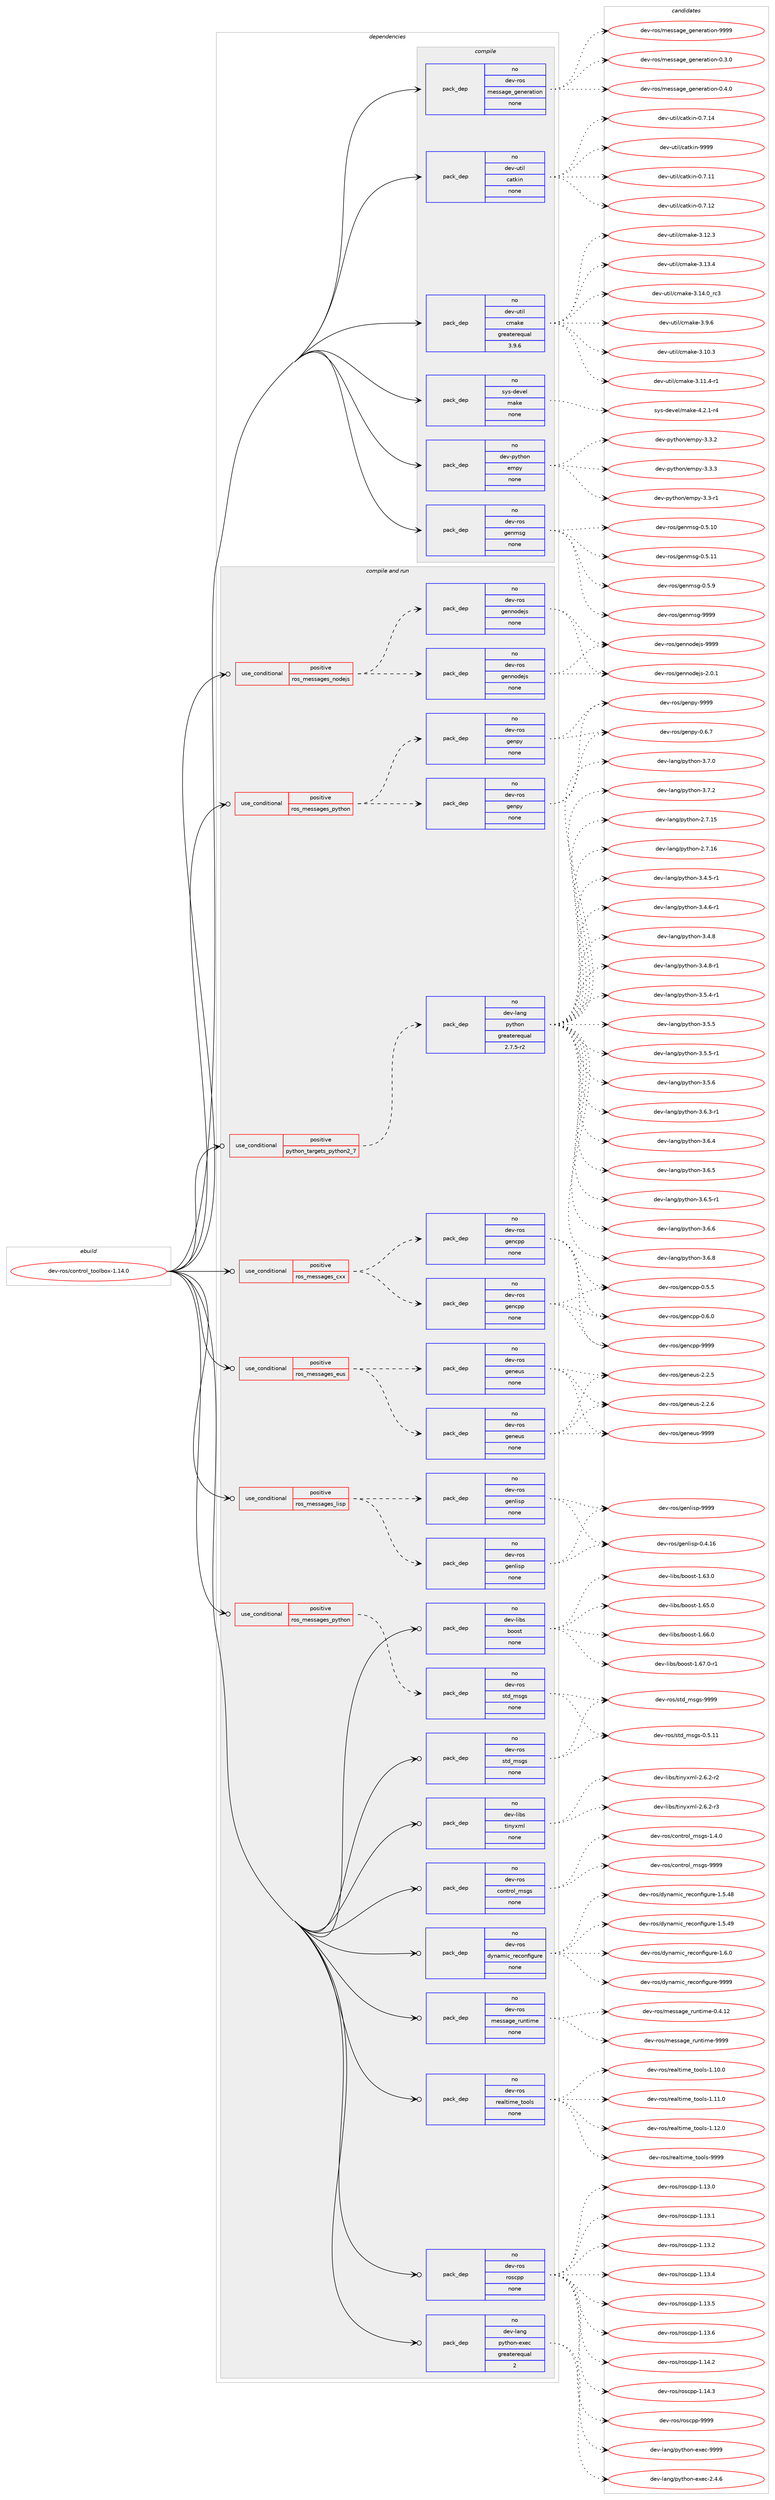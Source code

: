 digraph prolog {

# *************
# Graph options
# *************

newrank=true;
concentrate=true;
compound=true;
graph [rankdir=LR,fontname=Helvetica,fontsize=10,ranksep=1.5];#, ranksep=2.5, nodesep=0.2];
edge  [arrowhead=vee];
node  [fontname=Helvetica,fontsize=10];

# **********
# The ebuild
# **********

subgraph cluster_leftcol {
color=gray;
rank=same;
label=<<i>ebuild</i>>;
id [label="dev-ros/control_toolbox-1.14.0", color=red, width=4, href="../dev-ros/control_toolbox-1.14.0.svg"];
}

# ****************
# The dependencies
# ****************

subgraph cluster_midcol {
color=gray;
label=<<i>dependencies</i>>;
subgraph cluster_compile {
fillcolor="#eeeeee";
style=filled;
label=<<i>compile</i>>;
subgraph pack1041989 {
dependency1453489 [label=<<TABLE BORDER="0" CELLBORDER="1" CELLSPACING="0" CELLPADDING="4" WIDTH="220"><TR><TD ROWSPAN="6" CELLPADDING="30">pack_dep</TD></TR><TR><TD WIDTH="110">no</TD></TR><TR><TD>dev-python</TD></TR><TR><TD>empy</TD></TR><TR><TD>none</TD></TR><TR><TD></TD></TR></TABLE>>, shape=none, color=blue];
}
id:e -> dependency1453489:w [weight=20,style="solid",arrowhead="vee"];
subgraph pack1041990 {
dependency1453490 [label=<<TABLE BORDER="0" CELLBORDER="1" CELLSPACING="0" CELLPADDING="4" WIDTH="220"><TR><TD ROWSPAN="6" CELLPADDING="30">pack_dep</TD></TR><TR><TD WIDTH="110">no</TD></TR><TR><TD>dev-ros</TD></TR><TR><TD>genmsg</TD></TR><TR><TD>none</TD></TR><TR><TD></TD></TR></TABLE>>, shape=none, color=blue];
}
id:e -> dependency1453490:w [weight=20,style="solid",arrowhead="vee"];
subgraph pack1041991 {
dependency1453491 [label=<<TABLE BORDER="0" CELLBORDER="1" CELLSPACING="0" CELLPADDING="4" WIDTH="220"><TR><TD ROWSPAN="6" CELLPADDING="30">pack_dep</TD></TR><TR><TD WIDTH="110">no</TD></TR><TR><TD>dev-ros</TD></TR><TR><TD>message_generation</TD></TR><TR><TD>none</TD></TR><TR><TD></TD></TR></TABLE>>, shape=none, color=blue];
}
id:e -> dependency1453491:w [weight=20,style="solid",arrowhead="vee"];
subgraph pack1041992 {
dependency1453492 [label=<<TABLE BORDER="0" CELLBORDER="1" CELLSPACING="0" CELLPADDING="4" WIDTH="220"><TR><TD ROWSPAN="6" CELLPADDING="30">pack_dep</TD></TR><TR><TD WIDTH="110">no</TD></TR><TR><TD>dev-util</TD></TR><TR><TD>catkin</TD></TR><TR><TD>none</TD></TR><TR><TD></TD></TR></TABLE>>, shape=none, color=blue];
}
id:e -> dependency1453492:w [weight=20,style="solid",arrowhead="vee"];
subgraph pack1041993 {
dependency1453493 [label=<<TABLE BORDER="0" CELLBORDER="1" CELLSPACING="0" CELLPADDING="4" WIDTH="220"><TR><TD ROWSPAN="6" CELLPADDING="30">pack_dep</TD></TR><TR><TD WIDTH="110">no</TD></TR><TR><TD>dev-util</TD></TR><TR><TD>cmake</TD></TR><TR><TD>greaterequal</TD></TR><TR><TD>3.9.6</TD></TR></TABLE>>, shape=none, color=blue];
}
id:e -> dependency1453493:w [weight=20,style="solid",arrowhead="vee"];
subgraph pack1041994 {
dependency1453494 [label=<<TABLE BORDER="0" CELLBORDER="1" CELLSPACING="0" CELLPADDING="4" WIDTH="220"><TR><TD ROWSPAN="6" CELLPADDING="30">pack_dep</TD></TR><TR><TD WIDTH="110">no</TD></TR><TR><TD>sys-devel</TD></TR><TR><TD>make</TD></TR><TR><TD>none</TD></TR><TR><TD></TD></TR></TABLE>>, shape=none, color=blue];
}
id:e -> dependency1453494:w [weight=20,style="solid",arrowhead="vee"];
}
subgraph cluster_compileandrun {
fillcolor="#eeeeee";
style=filled;
label=<<i>compile and run</i>>;
subgraph cond388110 {
dependency1453495 [label=<<TABLE BORDER="0" CELLBORDER="1" CELLSPACING="0" CELLPADDING="4"><TR><TD ROWSPAN="3" CELLPADDING="10">use_conditional</TD></TR><TR><TD>positive</TD></TR><TR><TD>python_targets_python2_7</TD></TR></TABLE>>, shape=none, color=red];
subgraph pack1041995 {
dependency1453496 [label=<<TABLE BORDER="0" CELLBORDER="1" CELLSPACING="0" CELLPADDING="4" WIDTH="220"><TR><TD ROWSPAN="6" CELLPADDING="30">pack_dep</TD></TR><TR><TD WIDTH="110">no</TD></TR><TR><TD>dev-lang</TD></TR><TR><TD>python</TD></TR><TR><TD>greaterequal</TD></TR><TR><TD>2.7.5-r2</TD></TR></TABLE>>, shape=none, color=blue];
}
dependency1453495:e -> dependency1453496:w [weight=20,style="dashed",arrowhead="vee"];
}
id:e -> dependency1453495:w [weight=20,style="solid",arrowhead="odotvee"];
subgraph cond388111 {
dependency1453497 [label=<<TABLE BORDER="0" CELLBORDER="1" CELLSPACING="0" CELLPADDING="4"><TR><TD ROWSPAN="3" CELLPADDING="10">use_conditional</TD></TR><TR><TD>positive</TD></TR><TR><TD>ros_messages_cxx</TD></TR></TABLE>>, shape=none, color=red];
subgraph pack1041996 {
dependency1453498 [label=<<TABLE BORDER="0" CELLBORDER="1" CELLSPACING="0" CELLPADDING="4" WIDTH="220"><TR><TD ROWSPAN="6" CELLPADDING="30">pack_dep</TD></TR><TR><TD WIDTH="110">no</TD></TR><TR><TD>dev-ros</TD></TR><TR><TD>gencpp</TD></TR><TR><TD>none</TD></TR><TR><TD></TD></TR></TABLE>>, shape=none, color=blue];
}
dependency1453497:e -> dependency1453498:w [weight=20,style="dashed",arrowhead="vee"];
subgraph pack1041997 {
dependency1453499 [label=<<TABLE BORDER="0" CELLBORDER="1" CELLSPACING="0" CELLPADDING="4" WIDTH="220"><TR><TD ROWSPAN="6" CELLPADDING="30">pack_dep</TD></TR><TR><TD WIDTH="110">no</TD></TR><TR><TD>dev-ros</TD></TR><TR><TD>gencpp</TD></TR><TR><TD>none</TD></TR><TR><TD></TD></TR></TABLE>>, shape=none, color=blue];
}
dependency1453497:e -> dependency1453499:w [weight=20,style="dashed",arrowhead="vee"];
}
id:e -> dependency1453497:w [weight=20,style="solid",arrowhead="odotvee"];
subgraph cond388112 {
dependency1453500 [label=<<TABLE BORDER="0" CELLBORDER="1" CELLSPACING="0" CELLPADDING="4"><TR><TD ROWSPAN="3" CELLPADDING="10">use_conditional</TD></TR><TR><TD>positive</TD></TR><TR><TD>ros_messages_eus</TD></TR></TABLE>>, shape=none, color=red];
subgraph pack1041998 {
dependency1453501 [label=<<TABLE BORDER="0" CELLBORDER="1" CELLSPACING="0" CELLPADDING="4" WIDTH="220"><TR><TD ROWSPAN="6" CELLPADDING="30">pack_dep</TD></TR><TR><TD WIDTH="110">no</TD></TR><TR><TD>dev-ros</TD></TR><TR><TD>geneus</TD></TR><TR><TD>none</TD></TR><TR><TD></TD></TR></TABLE>>, shape=none, color=blue];
}
dependency1453500:e -> dependency1453501:w [weight=20,style="dashed",arrowhead="vee"];
subgraph pack1041999 {
dependency1453502 [label=<<TABLE BORDER="0" CELLBORDER="1" CELLSPACING="0" CELLPADDING="4" WIDTH="220"><TR><TD ROWSPAN="6" CELLPADDING="30">pack_dep</TD></TR><TR><TD WIDTH="110">no</TD></TR><TR><TD>dev-ros</TD></TR><TR><TD>geneus</TD></TR><TR><TD>none</TD></TR><TR><TD></TD></TR></TABLE>>, shape=none, color=blue];
}
dependency1453500:e -> dependency1453502:w [weight=20,style="dashed",arrowhead="vee"];
}
id:e -> dependency1453500:w [weight=20,style="solid",arrowhead="odotvee"];
subgraph cond388113 {
dependency1453503 [label=<<TABLE BORDER="0" CELLBORDER="1" CELLSPACING="0" CELLPADDING="4"><TR><TD ROWSPAN="3" CELLPADDING="10">use_conditional</TD></TR><TR><TD>positive</TD></TR><TR><TD>ros_messages_lisp</TD></TR></TABLE>>, shape=none, color=red];
subgraph pack1042000 {
dependency1453504 [label=<<TABLE BORDER="0" CELLBORDER="1" CELLSPACING="0" CELLPADDING="4" WIDTH="220"><TR><TD ROWSPAN="6" CELLPADDING="30">pack_dep</TD></TR><TR><TD WIDTH="110">no</TD></TR><TR><TD>dev-ros</TD></TR><TR><TD>genlisp</TD></TR><TR><TD>none</TD></TR><TR><TD></TD></TR></TABLE>>, shape=none, color=blue];
}
dependency1453503:e -> dependency1453504:w [weight=20,style="dashed",arrowhead="vee"];
subgraph pack1042001 {
dependency1453505 [label=<<TABLE BORDER="0" CELLBORDER="1" CELLSPACING="0" CELLPADDING="4" WIDTH="220"><TR><TD ROWSPAN="6" CELLPADDING="30">pack_dep</TD></TR><TR><TD WIDTH="110">no</TD></TR><TR><TD>dev-ros</TD></TR><TR><TD>genlisp</TD></TR><TR><TD>none</TD></TR><TR><TD></TD></TR></TABLE>>, shape=none, color=blue];
}
dependency1453503:e -> dependency1453505:w [weight=20,style="dashed",arrowhead="vee"];
}
id:e -> dependency1453503:w [weight=20,style="solid",arrowhead="odotvee"];
subgraph cond388114 {
dependency1453506 [label=<<TABLE BORDER="0" CELLBORDER="1" CELLSPACING="0" CELLPADDING="4"><TR><TD ROWSPAN="3" CELLPADDING="10">use_conditional</TD></TR><TR><TD>positive</TD></TR><TR><TD>ros_messages_nodejs</TD></TR></TABLE>>, shape=none, color=red];
subgraph pack1042002 {
dependency1453507 [label=<<TABLE BORDER="0" CELLBORDER="1" CELLSPACING="0" CELLPADDING="4" WIDTH="220"><TR><TD ROWSPAN="6" CELLPADDING="30">pack_dep</TD></TR><TR><TD WIDTH="110">no</TD></TR><TR><TD>dev-ros</TD></TR><TR><TD>gennodejs</TD></TR><TR><TD>none</TD></TR><TR><TD></TD></TR></TABLE>>, shape=none, color=blue];
}
dependency1453506:e -> dependency1453507:w [weight=20,style="dashed",arrowhead="vee"];
subgraph pack1042003 {
dependency1453508 [label=<<TABLE BORDER="0" CELLBORDER="1" CELLSPACING="0" CELLPADDING="4" WIDTH="220"><TR><TD ROWSPAN="6" CELLPADDING="30">pack_dep</TD></TR><TR><TD WIDTH="110">no</TD></TR><TR><TD>dev-ros</TD></TR><TR><TD>gennodejs</TD></TR><TR><TD>none</TD></TR><TR><TD></TD></TR></TABLE>>, shape=none, color=blue];
}
dependency1453506:e -> dependency1453508:w [weight=20,style="dashed",arrowhead="vee"];
}
id:e -> dependency1453506:w [weight=20,style="solid",arrowhead="odotvee"];
subgraph cond388115 {
dependency1453509 [label=<<TABLE BORDER="0" CELLBORDER="1" CELLSPACING="0" CELLPADDING="4"><TR><TD ROWSPAN="3" CELLPADDING="10">use_conditional</TD></TR><TR><TD>positive</TD></TR><TR><TD>ros_messages_python</TD></TR></TABLE>>, shape=none, color=red];
subgraph pack1042004 {
dependency1453510 [label=<<TABLE BORDER="0" CELLBORDER="1" CELLSPACING="0" CELLPADDING="4" WIDTH="220"><TR><TD ROWSPAN="6" CELLPADDING="30">pack_dep</TD></TR><TR><TD WIDTH="110">no</TD></TR><TR><TD>dev-ros</TD></TR><TR><TD>genpy</TD></TR><TR><TD>none</TD></TR><TR><TD></TD></TR></TABLE>>, shape=none, color=blue];
}
dependency1453509:e -> dependency1453510:w [weight=20,style="dashed",arrowhead="vee"];
subgraph pack1042005 {
dependency1453511 [label=<<TABLE BORDER="0" CELLBORDER="1" CELLSPACING="0" CELLPADDING="4" WIDTH="220"><TR><TD ROWSPAN="6" CELLPADDING="30">pack_dep</TD></TR><TR><TD WIDTH="110">no</TD></TR><TR><TD>dev-ros</TD></TR><TR><TD>genpy</TD></TR><TR><TD>none</TD></TR><TR><TD></TD></TR></TABLE>>, shape=none, color=blue];
}
dependency1453509:e -> dependency1453511:w [weight=20,style="dashed",arrowhead="vee"];
}
id:e -> dependency1453509:w [weight=20,style="solid",arrowhead="odotvee"];
subgraph cond388116 {
dependency1453512 [label=<<TABLE BORDER="0" CELLBORDER="1" CELLSPACING="0" CELLPADDING="4"><TR><TD ROWSPAN="3" CELLPADDING="10">use_conditional</TD></TR><TR><TD>positive</TD></TR><TR><TD>ros_messages_python</TD></TR></TABLE>>, shape=none, color=red];
subgraph pack1042006 {
dependency1453513 [label=<<TABLE BORDER="0" CELLBORDER="1" CELLSPACING="0" CELLPADDING="4" WIDTH="220"><TR><TD ROWSPAN="6" CELLPADDING="30">pack_dep</TD></TR><TR><TD WIDTH="110">no</TD></TR><TR><TD>dev-ros</TD></TR><TR><TD>std_msgs</TD></TR><TR><TD>none</TD></TR><TR><TD></TD></TR></TABLE>>, shape=none, color=blue];
}
dependency1453512:e -> dependency1453513:w [weight=20,style="dashed",arrowhead="vee"];
}
id:e -> dependency1453512:w [weight=20,style="solid",arrowhead="odotvee"];
subgraph pack1042007 {
dependency1453514 [label=<<TABLE BORDER="0" CELLBORDER="1" CELLSPACING="0" CELLPADDING="4" WIDTH="220"><TR><TD ROWSPAN="6" CELLPADDING="30">pack_dep</TD></TR><TR><TD WIDTH="110">no</TD></TR><TR><TD>dev-lang</TD></TR><TR><TD>python-exec</TD></TR><TR><TD>greaterequal</TD></TR><TR><TD>2</TD></TR></TABLE>>, shape=none, color=blue];
}
id:e -> dependency1453514:w [weight=20,style="solid",arrowhead="odotvee"];
subgraph pack1042008 {
dependency1453515 [label=<<TABLE BORDER="0" CELLBORDER="1" CELLSPACING="0" CELLPADDING="4" WIDTH="220"><TR><TD ROWSPAN="6" CELLPADDING="30">pack_dep</TD></TR><TR><TD WIDTH="110">no</TD></TR><TR><TD>dev-libs</TD></TR><TR><TD>boost</TD></TR><TR><TD>none</TD></TR><TR><TD></TD></TR></TABLE>>, shape=none, color=blue];
}
id:e -> dependency1453515:w [weight=20,style="solid",arrowhead="odotvee"];
subgraph pack1042009 {
dependency1453516 [label=<<TABLE BORDER="0" CELLBORDER="1" CELLSPACING="0" CELLPADDING="4" WIDTH="220"><TR><TD ROWSPAN="6" CELLPADDING="30">pack_dep</TD></TR><TR><TD WIDTH="110">no</TD></TR><TR><TD>dev-libs</TD></TR><TR><TD>tinyxml</TD></TR><TR><TD>none</TD></TR><TR><TD></TD></TR></TABLE>>, shape=none, color=blue];
}
id:e -> dependency1453516:w [weight=20,style="solid",arrowhead="odotvee"];
subgraph pack1042010 {
dependency1453517 [label=<<TABLE BORDER="0" CELLBORDER="1" CELLSPACING="0" CELLPADDING="4" WIDTH="220"><TR><TD ROWSPAN="6" CELLPADDING="30">pack_dep</TD></TR><TR><TD WIDTH="110">no</TD></TR><TR><TD>dev-ros</TD></TR><TR><TD>control_msgs</TD></TR><TR><TD>none</TD></TR><TR><TD></TD></TR></TABLE>>, shape=none, color=blue];
}
id:e -> dependency1453517:w [weight=20,style="solid",arrowhead="odotvee"];
subgraph pack1042011 {
dependency1453518 [label=<<TABLE BORDER="0" CELLBORDER="1" CELLSPACING="0" CELLPADDING="4" WIDTH="220"><TR><TD ROWSPAN="6" CELLPADDING="30">pack_dep</TD></TR><TR><TD WIDTH="110">no</TD></TR><TR><TD>dev-ros</TD></TR><TR><TD>dynamic_reconfigure</TD></TR><TR><TD>none</TD></TR><TR><TD></TD></TR></TABLE>>, shape=none, color=blue];
}
id:e -> dependency1453518:w [weight=20,style="solid",arrowhead="odotvee"];
subgraph pack1042012 {
dependency1453519 [label=<<TABLE BORDER="0" CELLBORDER="1" CELLSPACING="0" CELLPADDING="4" WIDTH="220"><TR><TD ROWSPAN="6" CELLPADDING="30">pack_dep</TD></TR><TR><TD WIDTH="110">no</TD></TR><TR><TD>dev-ros</TD></TR><TR><TD>message_runtime</TD></TR><TR><TD>none</TD></TR><TR><TD></TD></TR></TABLE>>, shape=none, color=blue];
}
id:e -> dependency1453519:w [weight=20,style="solid",arrowhead="odotvee"];
subgraph pack1042013 {
dependency1453520 [label=<<TABLE BORDER="0" CELLBORDER="1" CELLSPACING="0" CELLPADDING="4" WIDTH="220"><TR><TD ROWSPAN="6" CELLPADDING="30">pack_dep</TD></TR><TR><TD WIDTH="110">no</TD></TR><TR><TD>dev-ros</TD></TR><TR><TD>realtime_tools</TD></TR><TR><TD>none</TD></TR><TR><TD></TD></TR></TABLE>>, shape=none, color=blue];
}
id:e -> dependency1453520:w [weight=20,style="solid",arrowhead="odotvee"];
subgraph pack1042014 {
dependency1453521 [label=<<TABLE BORDER="0" CELLBORDER="1" CELLSPACING="0" CELLPADDING="4" WIDTH="220"><TR><TD ROWSPAN="6" CELLPADDING="30">pack_dep</TD></TR><TR><TD WIDTH="110">no</TD></TR><TR><TD>dev-ros</TD></TR><TR><TD>roscpp</TD></TR><TR><TD>none</TD></TR><TR><TD></TD></TR></TABLE>>, shape=none, color=blue];
}
id:e -> dependency1453521:w [weight=20,style="solid",arrowhead="odotvee"];
subgraph pack1042015 {
dependency1453522 [label=<<TABLE BORDER="0" CELLBORDER="1" CELLSPACING="0" CELLPADDING="4" WIDTH="220"><TR><TD ROWSPAN="6" CELLPADDING="30">pack_dep</TD></TR><TR><TD WIDTH="110">no</TD></TR><TR><TD>dev-ros</TD></TR><TR><TD>std_msgs</TD></TR><TR><TD>none</TD></TR><TR><TD></TD></TR></TABLE>>, shape=none, color=blue];
}
id:e -> dependency1453522:w [weight=20,style="solid",arrowhead="odotvee"];
}
subgraph cluster_run {
fillcolor="#eeeeee";
style=filled;
label=<<i>run</i>>;
}
}

# **************
# The candidates
# **************

subgraph cluster_choices {
rank=same;
color=gray;
label=<<i>candidates</i>>;

subgraph choice1041989 {
color=black;
nodesep=1;
choice1001011184511212111610411111047101109112121455146514511449 [label="dev-python/empy-3.3-r1", color=red, width=4,href="../dev-python/empy-3.3-r1.svg"];
choice1001011184511212111610411111047101109112121455146514650 [label="dev-python/empy-3.3.2", color=red, width=4,href="../dev-python/empy-3.3.2.svg"];
choice1001011184511212111610411111047101109112121455146514651 [label="dev-python/empy-3.3.3", color=red, width=4,href="../dev-python/empy-3.3.3.svg"];
dependency1453489:e -> choice1001011184511212111610411111047101109112121455146514511449:w [style=dotted,weight="100"];
dependency1453489:e -> choice1001011184511212111610411111047101109112121455146514650:w [style=dotted,weight="100"];
dependency1453489:e -> choice1001011184511212111610411111047101109112121455146514651:w [style=dotted,weight="100"];
}
subgraph choice1041990 {
color=black;
nodesep=1;
choice100101118451141111154710310111010911510345484653464948 [label="dev-ros/genmsg-0.5.10", color=red, width=4,href="../dev-ros/genmsg-0.5.10.svg"];
choice100101118451141111154710310111010911510345484653464949 [label="dev-ros/genmsg-0.5.11", color=red, width=4,href="../dev-ros/genmsg-0.5.11.svg"];
choice1001011184511411111547103101110109115103454846534657 [label="dev-ros/genmsg-0.5.9", color=red, width=4,href="../dev-ros/genmsg-0.5.9.svg"];
choice10010111845114111115471031011101091151034557575757 [label="dev-ros/genmsg-9999", color=red, width=4,href="../dev-ros/genmsg-9999.svg"];
dependency1453490:e -> choice100101118451141111154710310111010911510345484653464948:w [style=dotted,weight="100"];
dependency1453490:e -> choice100101118451141111154710310111010911510345484653464949:w [style=dotted,weight="100"];
dependency1453490:e -> choice1001011184511411111547103101110109115103454846534657:w [style=dotted,weight="100"];
dependency1453490:e -> choice10010111845114111115471031011101091151034557575757:w [style=dotted,weight="100"];
}
subgraph choice1041991 {
color=black;
nodesep=1;
choice1001011184511411111547109101115115971031019510310111010111497116105111110454846514648 [label="dev-ros/message_generation-0.3.0", color=red, width=4,href="../dev-ros/message_generation-0.3.0.svg"];
choice1001011184511411111547109101115115971031019510310111010111497116105111110454846524648 [label="dev-ros/message_generation-0.4.0", color=red, width=4,href="../dev-ros/message_generation-0.4.0.svg"];
choice10010111845114111115471091011151159710310195103101110101114971161051111104557575757 [label="dev-ros/message_generation-9999", color=red, width=4,href="../dev-ros/message_generation-9999.svg"];
dependency1453491:e -> choice1001011184511411111547109101115115971031019510310111010111497116105111110454846514648:w [style=dotted,weight="100"];
dependency1453491:e -> choice1001011184511411111547109101115115971031019510310111010111497116105111110454846524648:w [style=dotted,weight="100"];
dependency1453491:e -> choice10010111845114111115471091011151159710310195103101110101114971161051111104557575757:w [style=dotted,weight="100"];
}
subgraph choice1041992 {
color=black;
nodesep=1;
choice1001011184511711610510847999711610710511045484655464949 [label="dev-util/catkin-0.7.11", color=red, width=4,href="../dev-util/catkin-0.7.11.svg"];
choice1001011184511711610510847999711610710511045484655464950 [label="dev-util/catkin-0.7.12", color=red, width=4,href="../dev-util/catkin-0.7.12.svg"];
choice1001011184511711610510847999711610710511045484655464952 [label="dev-util/catkin-0.7.14", color=red, width=4,href="../dev-util/catkin-0.7.14.svg"];
choice100101118451171161051084799971161071051104557575757 [label="dev-util/catkin-9999", color=red, width=4,href="../dev-util/catkin-9999.svg"];
dependency1453492:e -> choice1001011184511711610510847999711610710511045484655464949:w [style=dotted,weight="100"];
dependency1453492:e -> choice1001011184511711610510847999711610710511045484655464950:w [style=dotted,weight="100"];
dependency1453492:e -> choice1001011184511711610510847999711610710511045484655464952:w [style=dotted,weight="100"];
dependency1453492:e -> choice100101118451171161051084799971161071051104557575757:w [style=dotted,weight="100"];
}
subgraph choice1041993 {
color=black;
nodesep=1;
choice1001011184511711610510847991099710710145514649484651 [label="dev-util/cmake-3.10.3", color=red, width=4,href="../dev-util/cmake-3.10.3.svg"];
choice10010111845117116105108479910997107101455146494946524511449 [label="dev-util/cmake-3.11.4-r1", color=red, width=4,href="../dev-util/cmake-3.11.4-r1.svg"];
choice1001011184511711610510847991099710710145514649504651 [label="dev-util/cmake-3.12.3", color=red, width=4,href="../dev-util/cmake-3.12.3.svg"];
choice1001011184511711610510847991099710710145514649514652 [label="dev-util/cmake-3.13.4", color=red, width=4,href="../dev-util/cmake-3.13.4.svg"];
choice1001011184511711610510847991099710710145514649524648951149951 [label="dev-util/cmake-3.14.0_rc3", color=red, width=4,href="../dev-util/cmake-3.14.0_rc3.svg"];
choice10010111845117116105108479910997107101455146574654 [label="dev-util/cmake-3.9.6", color=red, width=4,href="../dev-util/cmake-3.9.6.svg"];
dependency1453493:e -> choice1001011184511711610510847991099710710145514649484651:w [style=dotted,weight="100"];
dependency1453493:e -> choice10010111845117116105108479910997107101455146494946524511449:w [style=dotted,weight="100"];
dependency1453493:e -> choice1001011184511711610510847991099710710145514649504651:w [style=dotted,weight="100"];
dependency1453493:e -> choice1001011184511711610510847991099710710145514649514652:w [style=dotted,weight="100"];
dependency1453493:e -> choice1001011184511711610510847991099710710145514649524648951149951:w [style=dotted,weight="100"];
dependency1453493:e -> choice10010111845117116105108479910997107101455146574654:w [style=dotted,weight="100"];
}
subgraph choice1041994 {
color=black;
nodesep=1;
choice1151211154510010111810110847109971071014552465046494511452 [label="sys-devel/make-4.2.1-r4", color=red, width=4,href="../sys-devel/make-4.2.1-r4.svg"];
dependency1453494:e -> choice1151211154510010111810110847109971071014552465046494511452:w [style=dotted,weight="100"];
}
subgraph choice1041995 {
color=black;
nodesep=1;
choice10010111845108971101034711212111610411111045504655464953 [label="dev-lang/python-2.7.15", color=red, width=4,href="../dev-lang/python-2.7.15.svg"];
choice10010111845108971101034711212111610411111045504655464954 [label="dev-lang/python-2.7.16", color=red, width=4,href="../dev-lang/python-2.7.16.svg"];
choice1001011184510897110103471121211161041111104551465246534511449 [label="dev-lang/python-3.4.5-r1", color=red, width=4,href="../dev-lang/python-3.4.5-r1.svg"];
choice1001011184510897110103471121211161041111104551465246544511449 [label="dev-lang/python-3.4.6-r1", color=red, width=4,href="../dev-lang/python-3.4.6-r1.svg"];
choice100101118451089711010347112121116104111110455146524656 [label="dev-lang/python-3.4.8", color=red, width=4,href="../dev-lang/python-3.4.8.svg"];
choice1001011184510897110103471121211161041111104551465246564511449 [label="dev-lang/python-3.4.8-r1", color=red, width=4,href="../dev-lang/python-3.4.8-r1.svg"];
choice1001011184510897110103471121211161041111104551465346524511449 [label="dev-lang/python-3.5.4-r1", color=red, width=4,href="../dev-lang/python-3.5.4-r1.svg"];
choice100101118451089711010347112121116104111110455146534653 [label="dev-lang/python-3.5.5", color=red, width=4,href="../dev-lang/python-3.5.5.svg"];
choice1001011184510897110103471121211161041111104551465346534511449 [label="dev-lang/python-3.5.5-r1", color=red, width=4,href="../dev-lang/python-3.5.5-r1.svg"];
choice100101118451089711010347112121116104111110455146534654 [label="dev-lang/python-3.5.6", color=red, width=4,href="../dev-lang/python-3.5.6.svg"];
choice1001011184510897110103471121211161041111104551465446514511449 [label="dev-lang/python-3.6.3-r1", color=red, width=4,href="../dev-lang/python-3.6.3-r1.svg"];
choice100101118451089711010347112121116104111110455146544652 [label="dev-lang/python-3.6.4", color=red, width=4,href="../dev-lang/python-3.6.4.svg"];
choice100101118451089711010347112121116104111110455146544653 [label="dev-lang/python-3.6.5", color=red, width=4,href="../dev-lang/python-3.6.5.svg"];
choice1001011184510897110103471121211161041111104551465446534511449 [label="dev-lang/python-3.6.5-r1", color=red, width=4,href="../dev-lang/python-3.6.5-r1.svg"];
choice100101118451089711010347112121116104111110455146544654 [label="dev-lang/python-3.6.6", color=red, width=4,href="../dev-lang/python-3.6.6.svg"];
choice100101118451089711010347112121116104111110455146544656 [label="dev-lang/python-3.6.8", color=red, width=4,href="../dev-lang/python-3.6.8.svg"];
choice100101118451089711010347112121116104111110455146554648 [label="dev-lang/python-3.7.0", color=red, width=4,href="../dev-lang/python-3.7.0.svg"];
choice100101118451089711010347112121116104111110455146554650 [label="dev-lang/python-3.7.2", color=red, width=4,href="../dev-lang/python-3.7.2.svg"];
dependency1453496:e -> choice10010111845108971101034711212111610411111045504655464953:w [style=dotted,weight="100"];
dependency1453496:e -> choice10010111845108971101034711212111610411111045504655464954:w [style=dotted,weight="100"];
dependency1453496:e -> choice1001011184510897110103471121211161041111104551465246534511449:w [style=dotted,weight="100"];
dependency1453496:e -> choice1001011184510897110103471121211161041111104551465246544511449:w [style=dotted,weight="100"];
dependency1453496:e -> choice100101118451089711010347112121116104111110455146524656:w [style=dotted,weight="100"];
dependency1453496:e -> choice1001011184510897110103471121211161041111104551465246564511449:w [style=dotted,weight="100"];
dependency1453496:e -> choice1001011184510897110103471121211161041111104551465346524511449:w [style=dotted,weight="100"];
dependency1453496:e -> choice100101118451089711010347112121116104111110455146534653:w [style=dotted,weight="100"];
dependency1453496:e -> choice1001011184510897110103471121211161041111104551465346534511449:w [style=dotted,weight="100"];
dependency1453496:e -> choice100101118451089711010347112121116104111110455146534654:w [style=dotted,weight="100"];
dependency1453496:e -> choice1001011184510897110103471121211161041111104551465446514511449:w [style=dotted,weight="100"];
dependency1453496:e -> choice100101118451089711010347112121116104111110455146544652:w [style=dotted,weight="100"];
dependency1453496:e -> choice100101118451089711010347112121116104111110455146544653:w [style=dotted,weight="100"];
dependency1453496:e -> choice1001011184510897110103471121211161041111104551465446534511449:w [style=dotted,weight="100"];
dependency1453496:e -> choice100101118451089711010347112121116104111110455146544654:w [style=dotted,weight="100"];
dependency1453496:e -> choice100101118451089711010347112121116104111110455146544656:w [style=dotted,weight="100"];
dependency1453496:e -> choice100101118451089711010347112121116104111110455146554648:w [style=dotted,weight="100"];
dependency1453496:e -> choice100101118451089711010347112121116104111110455146554650:w [style=dotted,weight="100"];
}
subgraph choice1041996 {
color=black;
nodesep=1;
choice100101118451141111154710310111099112112454846534653 [label="dev-ros/gencpp-0.5.5", color=red, width=4,href="../dev-ros/gencpp-0.5.5.svg"];
choice100101118451141111154710310111099112112454846544648 [label="dev-ros/gencpp-0.6.0", color=red, width=4,href="../dev-ros/gencpp-0.6.0.svg"];
choice1001011184511411111547103101110991121124557575757 [label="dev-ros/gencpp-9999", color=red, width=4,href="../dev-ros/gencpp-9999.svg"];
dependency1453498:e -> choice100101118451141111154710310111099112112454846534653:w [style=dotted,weight="100"];
dependency1453498:e -> choice100101118451141111154710310111099112112454846544648:w [style=dotted,weight="100"];
dependency1453498:e -> choice1001011184511411111547103101110991121124557575757:w [style=dotted,weight="100"];
}
subgraph choice1041997 {
color=black;
nodesep=1;
choice100101118451141111154710310111099112112454846534653 [label="dev-ros/gencpp-0.5.5", color=red, width=4,href="../dev-ros/gencpp-0.5.5.svg"];
choice100101118451141111154710310111099112112454846544648 [label="dev-ros/gencpp-0.6.0", color=red, width=4,href="../dev-ros/gencpp-0.6.0.svg"];
choice1001011184511411111547103101110991121124557575757 [label="dev-ros/gencpp-9999", color=red, width=4,href="../dev-ros/gencpp-9999.svg"];
dependency1453499:e -> choice100101118451141111154710310111099112112454846534653:w [style=dotted,weight="100"];
dependency1453499:e -> choice100101118451141111154710310111099112112454846544648:w [style=dotted,weight="100"];
dependency1453499:e -> choice1001011184511411111547103101110991121124557575757:w [style=dotted,weight="100"];
}
subgraph choice1041998 {
color=black;
nodesep=1;
choice1001011184511411111547103101110101117115455046504653 [label="dev-ros/geneus-2.2.5", color=red, width=4,href="../dev-ros/geneus-2.2.5.svg"];
choice1001011184511411111547103101110101117115455046504654 [label="dev-ros/geneus-2.2.6", color=red, width=4,href="../dev-ros/geneus-2.2.6.svg"];
choice10010111845114111115471031011101011171154557575757 [label="dev-ros/geneus-9999", color=red, width=4,href="../dev-ros/geneus-9999.svg"];
dependency1453501:e -> choice1001011184511411111547103101110101117115455046504653:w [style=dotted,weight="100"];
dependency1453501:e -> choice1001011184511411111547103101110101117115455046504654:w [style=dotted,weight="100"];
dependency1453501:e -> choice10010111845114111115471031011101011171154557575757:w [style=dotted,weight="100"];
}
subgraph choice1041999 {
color=black;
nodesep=1;
choice1001011184511411111547103101110101117115455046504653 [label="dev-ros/geneus-2.2.5", color=red, width=4,href="../dev-ros/geneus-2.2.5.svg"];
choice1001011184511411111547103101110101117115455046504654 [label="dev-ros/geneus-2.2.6", color=red, width=4,href="../dev-ros/geneus-2.2.6.svg"];
choice10010111845114111115471031011101011171154557575757 [label="dev-ros/geneus-9999", color=red, width=4,href="../dev-ros/geneus-9999.svg"];
dependency1453502:e -> choice1001011184511411111547103101110101117115455046504653:w [style=dotted,weight="100"];
dependency1453502:e -> choice1001011184511411111547103101110101117115455046504654:w [style=dotted,weight="100"];
dependency1453502:e -> choice10010111845114111115471031011101011171154557575757:w [style=dotted,weight="100"];
}
subgraph choice1042000 {
color=black;
nodesep=1;
choice100101118451141111154710310111010810511511245484652464954 [label="dev-ros/genlisp-0.4.16", color=red, width=4,href="../dev-ros/genlisp-0.4.16.svg"];
choice10010111845114111115471031011101081051151124557575757 [label="dev-ros/genlisp-9999", color=red, width=4,href="../dev-ros/genlisp-9999.svg"];
dependency1453504:e -> choice100101118451141111154710310111010810511511245484652464954:w [style=dotted,weight="100"];
dependency1453504:e -> choice10010111845114111115471031011101081051151124557575757:w [style=dotted,weight="100"];
}
subgraph choice1042001 {
color=black;
nodesep=1;
choice100101118451141111154710310111010810511511245484652464954 [label="dev-ros/genlisp-0.4.16", color=red, width=4,href="../dev-ros/genlisp-0.4.16.svg"];
choice10010111845114111115471031011101081051151124557575757 [label="dev-ros/genlisp-9999", color=red, width=4,href="../dev-ros/genlisp-9999.svg"];
dependency1453505:e -> choice100101118451141111154710310111010810511511245484652464954:w [style=dotted,weight="100"];
dependency1453505:e -> choice10010111845114111115471031011101081051151124557575757:w [style=dotted,weight="100"];
}
subgraph choice1042002 {
color=black;
nodesep=1;
choice1001011184511411111547103101110110111100101106115455046484649 [label="dev-ros/gennodejs-2.0.1", color=red, width=4,href="../dev-ros/gennodejs-2.0.1.svg"];
choice10010111845114111115471031011101101111001011061154557575757 [label="dev-ros/gennodejs-9999", color=red, width=4,href="../dev-ros/gennodejs-9999.svg"];
dependency1453507:e -> choice1001011184511411111547103101110110111100101106115455046484649:w [style=dotted,weight="100"];
dependency1453507:e -> choice10010111845114111115471031011101101111001011061154557575757:w [style=dotted,weight="100"];
}
subgraph choice1042003 {
color=black;
nodesep=1;
choice1001011184511411111547103101110110111100101106115455046484649 [label="dev-ros/gennodejs-2.0.1", color=red, width=4,href="../dev-ros/gennodejs-2.0.1.svg"];
choice10010111845114111115471031011101101111001011061154557575757 [label="dev-ros/gennodejs-9999", color=red, width=4,href="../dev-ros/gennodejs-9999.svg"];
dependency1453508:e -> choice1001011184511411111547103101110110111100101106115455046484649:w [style=dotted,weight="100"];
dependency1453508:e -> choice10010111845114111115471031011101101111001011061154557575757:w [style=dotted,weight="100"];
}
subgraph choice1042004 {
color=black;
nodesep=1;
choice1001011184511411111547103101110112121454846544655 [label="dev-ros/genpy-0.6.7", color=red, width=4,href="../dev-ros/genpy-0.6.7.svg"];
choice10010111845114111115471031011101121214557575757 [label="dev-ros/genpy-9999", color=red, width=4,href="../dev-ros/genpy-9999.svg"];
dependency1453510:e -> choice1001011184511411111547103101110112121454846544655:w [style=dotted,weight="100"];
dependency1453510:e -> choice10010111845114111115471031011101121214557575757:w [style=dotted,weight="100"];
}
subgraph choice1042005 {
color=black;
nodesep=1;
choice1001011184511411111547103101110112121454846544655 [label="dev-ros/genpy-0.6.7", color=red, width=4,href="../dev-ros/genpy-0.6.7.svg"];
choice10010111845114111115471031011101121214557575757 [label="dev-ros/genpy-9999", color=red, width=4,href="../dev-ros/genpy-9999.svg"];
dependency1453511:e -> choice1001011184511411111547103101110112121454846544655:w [style=dotted,weight="100"];
dependency1453511:e -> choice10010111845114111115471031011101121214557575757:w [style=dotted,weight="100"];
}
subgraph choice1042006 {
color=black;
nodesep=1;
choice10010111845114111115471151161009510911510311545484653464949 [label="dev-ros/std_msgs-0.5.11", color=red, width=4,href="../dev-ros/std_msgs-0.5.11.svg"];
choice1001011184511411111547115116100951091151031154557575757 [label="dev-ros/std_msgs-9999", color=red, width=4,href="../dev-ros/std_msgs-9999.svg"];
dependency1453513:e -> choice10010111845114111115471151161009510911510311545484653464949:w [style=dotted,weight="100"];
dependency1453513:e -> choice1001011184511411111547115116100951091151031154557575757:w [style=dotted,weight="100"];
}
subgraph choice1042007 {
color=black;
nodesep=1;
choice1001011184510897110103471121211161041111104510112010199455046524654 [label="dev-lang/python-exec-2.4.6", color=red, width=4,href="../dev-lang/python-exec-2.4.6.svg"];
choice10010111845108971101034711212111610411111045101120101994557575757 [label="dev-lang/python-exec-9999", color=red, width=4,href="../dev-lang/python-exec-9999.svg"];
dependency1453514:e -> choice1001011184510897110103471121211161041111104510112010199455046524654:w [style=dotted,weight="100"];
dependency1453514:e -> choice10010111845108971101034711212111610411111045101120101994557575757:w [style=dotted,weight="100"];
}
subgraph choice1042008 {
color=black;
nodesep=1;
choice1001011184510810598115479811111111511645494654514648 [label="dev-libs/boost-1.63.0", color=red, width=4,href="../dev-libs/boost-1.63.0.svg"];
choice1001011184510810598115479811111111511645494654534648 [label="dev-libs/boost-1.65.0", color=red, width=4,href="../dev-libs/boost-1.65.0.svg"];
choice1001011184510810598115479811111111511645494654544648 [label="dev-libs/boost-1.66.0", color=red, width=4,href="../dev-libs/boost-1.66.0.svg"];
choice10010111845108105981154798111111115116454946545546484511449 [label="dev-libs/boost-1.67.0-r1", color=red, width=4,href="../dev-libs/boost-1.67.0-r1.svg"];
dependency1453515:e -> choice1001011184510810598115479811111111511645494654514648:w [style=dotted,weight="100"];
dependency1453515:e -> choice1001011184510810598115479811111111511645494654534648:w [style=dotted,weight="100"];
dependency1453515:e -> choice1001011184510810598115479811111111511645494654544648:w [style=dotted,weight="100"];
dependency1453515:e -> choice10010111845108105981154798111111115116454946545546484511449:w [style=dotted,weight="100"];
}
subgraph choice1042009 {
color=black;
nodesep=1;
choice1001011184510810598115471161051101211201091084550465446504511450 [label="dev-libs/tinyxml-2.6.2-r2", color=red, width=4,href="../dev-libs/tinyxml-2.6.2-r2.svg"];
choice1001011184510810598115471161051101211201091084550465446504511451 [label="dev-libs/tinyxml-2.6.2-r3", color=red, width=4,href="../dev-libs/tinyxml-2.6.2-r3.svg"];
dependency1453516:e -> choice1001011184510810598115471161051101211201091084550465446504511450:w [style=dotted,weight="100"];
dependency1453516:e -> choice1001011184510810598115471161051101211201091084550465446504511451:w [style=dotted,weight="100"];
}
subgraph choice1042010 {
color=black;
nodesep=1;
choice10010111845114111115479911111011611411110895109115103115454946524648 [label="dev-ros/control_msgs-1.4.0", color=red, width=4,href="../dev-ros/control_msgs-1.4.0.svg"];
choice100101118451141111154799111110116114111108951091151031154557575757 [label="dev-ros/control_msgs-9999", color=red, width=4,href="../dev-ros/control_msgs-9999.svg"];
dependency1453517:e -> choice10010111845114111115479911111011611411110895109115103115454946524648:w [style=dotted,weight="100"];
dependency1453517:e -> choice100101118451141111154799111110116114111108951091151031154557575757:w [style=dotted,weight="100"];
}
subgraph choice1042011 {
color=black;
nodesep=1;
choice10010111845114111115471001211109710910599951141019911111010210510311711410145494653465256 [label="dev-ros/dynamic_reconfigure-1.5.48", color=red, width=4,href="../dev-ros/dynamic_reconfigure-1.5.48.svg"];
choice10010111845114111115471001211109710910599951141019911111010210510311711410145494653465257 [label="dev-ros/dynamic_reconfigure-1.5.49", color=red, width=4,href="../dev-ros/dynamic_reconfigure-1.5.49.svg"];
choice100101118451141111154710012111097109105999511410199111110102105103117114101454946544648 [label="dev-ros/dynamic_reconfigure-1.6.0", color=red, width=4,href="../dev-ros/dynamic_reconfigure-1.6.0.svg"];
choice1001011184511411111547100121110971091059995114101991111101021051031171141014557575757 [label="dev-ros/dynamic_reconfigure-9999", color=red, width=4,href="../dev-ros/dynamic_reconfigure-9999.svg"];
dependency1453518:e -> choice10010111845114111115471001211109710910599951141019911111010210510311711410145494653465256:w [style=dotted,weight="100"];
dependency1453518:e -> choice10010111845114111115471001211109710910599951141019911111010210510311711410145494653465257:w [style=dotted,weight="100"];
dependency1453518:e -> choice100101118451141111154710012111097109105999511410199111110102105103117114101454946544648:w [style=dotted,weight="100"];
dependency1453518:e -> choice1001011184511411111547100121110971091059995114101991111101021051031171141014557575757:w [style=dotted,weight="100"];
}
subgraph choice1042012 {
color=black;
nodesep=1;
choice1001011184511411111547109101115115971031019511411711011610510910145484652464950 [label="dev-ros/message_runtime-0.4.12", color=red, width=4,href="../dev-ros/message_runtime-0.4.12.svg"];
choice100101118451141111154710910111511597103101951141171101161051091014557575757 [label="dev-ros/message_runtime-9999", color=red, width=4,href="../dev-ros/message_runtime-9999.svg"];
dependency1453519:e -> choice1001011184511411111547109101115115971031019511411711011610510910145484652464950:w [style=dotted,weight="100"];
dependency1453519:e -> choice100101118451141111154710910111511597103101951141171101161051091014557575757:w [style=dotted,weight="100"];
}
subgraph choice1042013 {
color=black;
nodesep=1;
choice1001011184511411111547114101971081161051091019511611111110811545494649484648 [label="dev-ros/realtime_tools-1.10.0", color=red, width=4,href="../dev-ros/realtime_tools-1.10.0.svg"];
choice1001011184511411111547114101971081161051091019511611111110811545494649494648 [label="dev-ros/realtime_tools-1.11.0", color=red, width=4,href="../dev-ros/realtime_tools-1.11.0.svg"];
choice1001011184511411111547114101971081161051091019511611111110811545494649504648 [label="dev-ros/realtime_tools-1.12.0", color=red, width=4,href="../dev-ros/realtime_tools-1.12.0.svg"];
choice100101118451141111154711410197108116105109101951161111111081154557575757 [label="dev-ros/realtime_tools-9999", color=red, width=4,href="../dev-ros/realtime_tools-9999.svg"];
dependency1453520:e -> choice1001011184511411111547114101971081161051091019511611111110811545494649484648:w [style=dotted,weight="100"];
dependency1453520:e -> choice1001011184511411111547114101971081161051091019511611111110811545494649494648:w [style=dotted,weight="100"];
dependency1453520:e -> choice1001011184511411111547114101971081161051091019511611111110811545494649504648:w [style=dotted,weight="100"];
dependency1453520:e -> choice100101118451141111154711410197108116105109101951161111111081154557575757:w [style=dotted,weight="100"];
}
subgraph choice1042014 {
color=black;
nodesep=1;
choice10010111845114111115471141111159911211245494649514648 [label="dev-ros/roscpp-1.13.0", color=red, width=4,href="../dev-ros/roscpp-1.13.0.svg"];
choice10010111845114111115471141111159911211245494649514649 [label="dev-ros/roscpp-1.13.1", color=red, width=4,href="../dev-ros/roscpp-1.13.1.svg"];
choice10010111845114111115471141111159911211245494649514650 [label="dev-ros/roscpp-1.13.2", color=red, width=4,href="../dev-ros/roscpp-1.13.2.svg"];
choice10010111845114111115471141111159911211245494649514652 [label="dev-ros/roscpp-1.13.4", color=red, width=4,href="../dev-ros/roscpp-1.13.4.svg"];
choice10010111845114111115471141111159911211245494649514653 [label="dev-ros/roscpp-1.13.5", color=red, width=4,href="../dev-ros/roscpp-1.13.5.svg"];
choice10010111845114111115471141111159911211245494649514654 [label="dev-ros/roscpp-1.13.6", color=red, width=4,href="../dev-ros/roscpp-1.13.6.svg"];
choice10010111845114111115471141111159911211245494649524650 [label="dev-ros/roscpp-1.14.2", color=red, width=4,href="../dev-ros/roscpp-1.14.2.svg"];
choice10010111845114111115471141111159911211245494649524651 [label="dev-ros/roscpp-1.14.3", color=red, width=4,href="../dev-ros/roscpp-1.14.3.svg"];
choice1001011184511411111547114111115991121124557575757 [label="dev-ros/roscpp-9999", color=red, width=4,href="../dev-ros/roscpp-9999.svg"];
dependency1453521:e -> choice10010111845114111115471141111159911211245494649514648:w [style=dotted,weight="100"];
dependency1453521:e -> choice10010111845114111115471141111159911211245494649514649:w [style=dotted,weight="100"];
dependency1453521:e -> choice10010111845114111115471141111159911211245494649514650:w [style=dotted,weight="100"];
dependency1453521:e -> choice10010111845114111115471141111159911211245494649514652:w [style=dotted,weight="100"];
dependency1453521:e -> choice10010111845114111115471141111159911211245494649514653:w [style=dotted,weight="100"];
dependency1453521:e -> choice10010111845114111115471141111159911211245494649514654:w [style=dotted,weight="100"];
dependency1453521:e -> choice10010111845114111115471141111159911211245494649524650:w [style=dotted,weight="100"];
dependency1453521:e -> choice10010111845114111115471141111159911211245494649524651:w [style=dotted,weight="100"];
dependency1453521:e -> choice1001011184511411111547114111115991121124557575757:w [style=dotted,weight="100"];
}
subgraph choice1042015 {
color=black;
nodesep=1;
choice10010111845114111115471151161009510911510311545484653464949 [label="dev-ros/std_msgs-0.5.11", color=red, width=4,href="../dev-ros/std_msgs-0.5.11.svg"];
choice1001011184511411111547115116100951091151031154557575757 [label="dev-ros/std_msgs-9999", color=red, width=4,href="../dev-ros/std_msgs-9999.svg"];
dependency1453522:e -> choice10010111845114111115471151161009510911510311545484653464949:w [style=dotted,weight="100"];
dependency1453522:e -> choice1001011184511411111547115116100951091151031154557575757:w [style=dotted,weight="100"];
}
}

}

